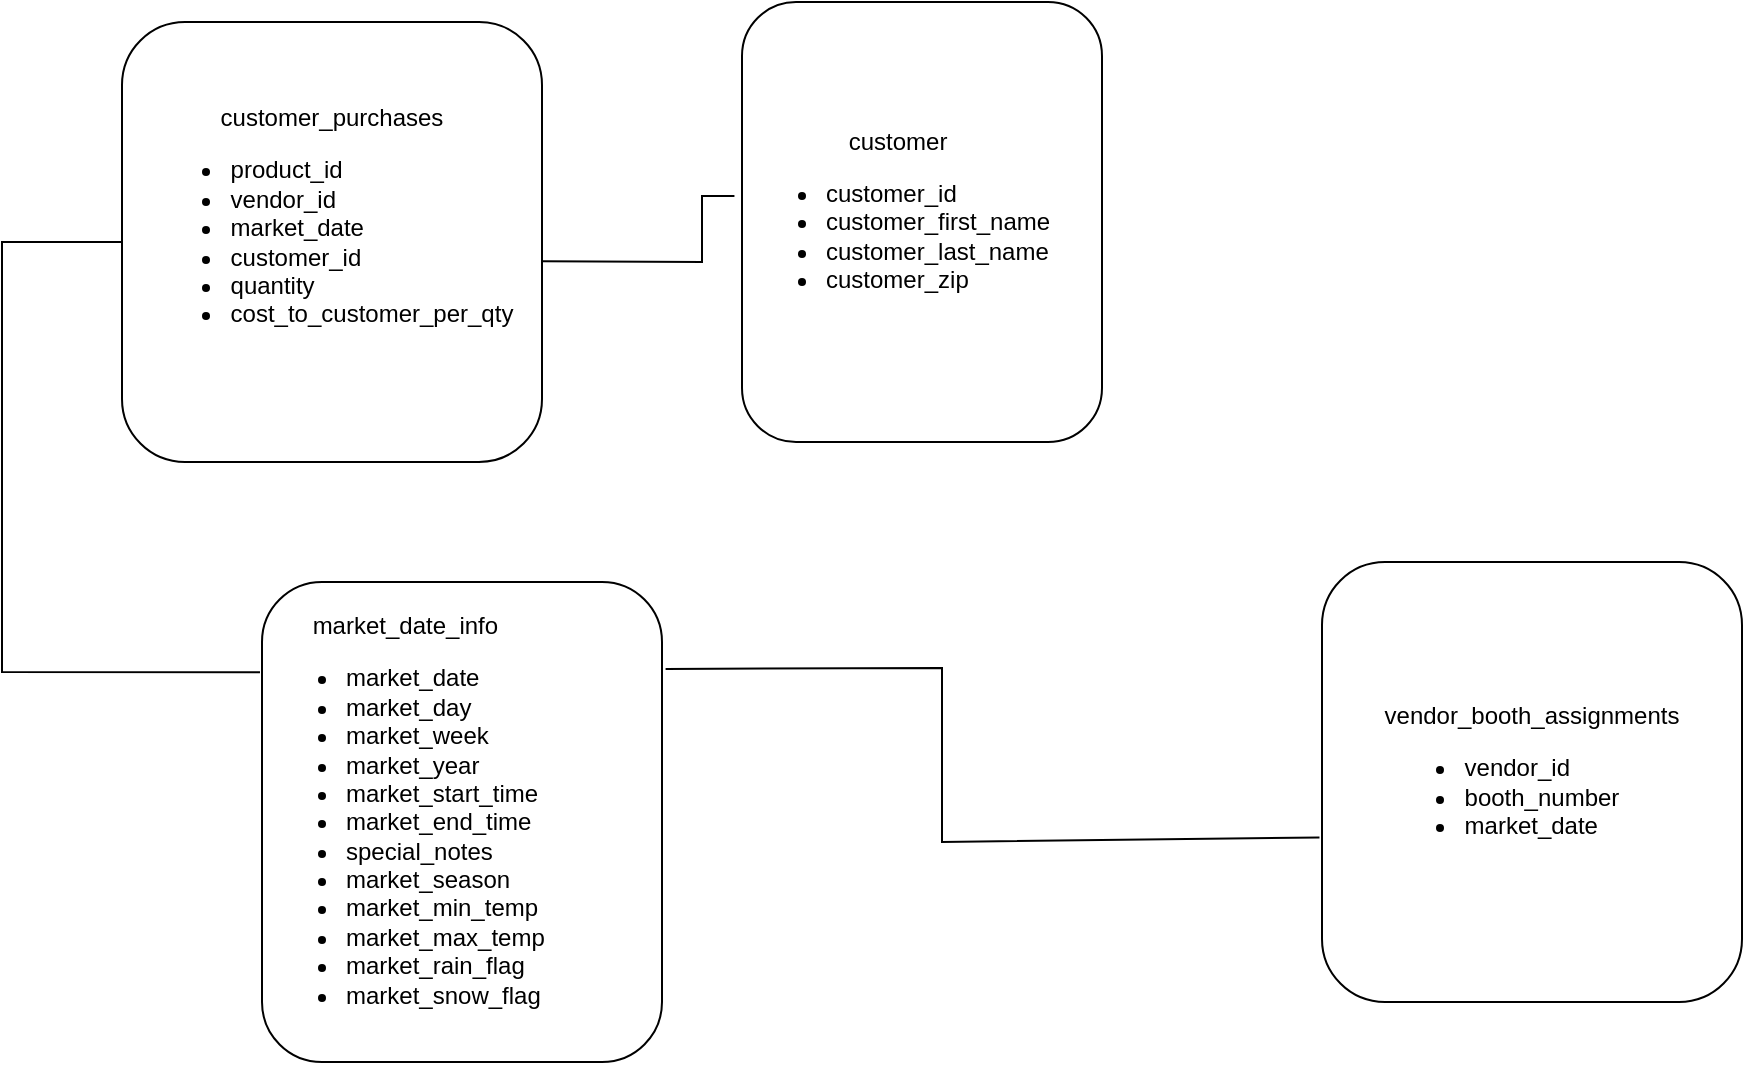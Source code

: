<mxfile version="24.4.3" type="github">
  <diagram name="Page-1" id="vUvV6zqJSZxL_KZGraZc">
    <mxGraphModel dx="2104" dy="638" grid="1" gridSize="10" guides="1" tooltips="1" connect="1" arrows="1" fold="1" page="1" pageScale="1" pageWidth="850" pageHeight="1100" math="0" shadow="0">
      <root>
        <mxCell id="0" />
        <mxCell id="1" parent="0" />
        <mxCell id="jFLMyXVB4cRsr-dYkfxx-1" value="customer_purchases&lt;div&gt;&lt;div style=&quot;text-align: left;&quot;&gt;&lt;ul&gt;&lt;li&gt;product_id&lt;/li&gt;&lt;li&gt;vendor_id&lt;/li&gt;&lt;li&gt;market_date&lt;/li&gt;&lt;li&gt;customer_id&lt;/li&gt;&lt;li&gt;quantity&lt;/li&gt;&lt;li&gt;cost_to_customer_per_qty&lt;/li&gt;&lt;/ul&gt;&lt;/div&gt;&lt;div&gt;&lt;br&gt;&lt;/div&gt;&lt;/div&gt;" style="rounded=1;whiteSpace=wrap;html=1;" vertex="1" parent="1">
          <mxGeometry x="-100" y="30" width="210" height="220" as="geometry" />
        </mxCell>
        <mxCell id="jFLMyXVB4cRsr-dYkfxx-2" value="&lt;div style=&quot;text-align: center;&quot;&gt;&lt;span style=&quot;background-color: initial;&quot;&gt;customer&lt;/span&gt;&lt;/div&gt;&lt;div&gt;&lt;ul&gt;&lt;li&gt;customer_id&lt;/li&gt;&lt;li&gt;customer_first_name&lt;/li&gt;&lt;li&gt;customer_last_name&lt;/li&gt;&lt;li&gt;customer_zip&lt;/li&gt;&lt;/ul&gt;&lt;/div&gt;" style="rounded=1;whiteSpace=wrap;html=1;align=left;" vertex="1" parent="1">
          <mxGeometry x="210" y="20" width="180" height="220" as="geometry" />
        </mxCell>
        <mxCell id="jFLMyXVB4cRsr-dYkfxx-3" value="&lt;div style=&quot;text-align: center;&quot;&gt;&lt;span style=&quot;background-color: initial;&quot;&gt;market_date_info&lt;/span&gt;&lt;/div&gt;&lt;div&gt;&lt;ul&gt;&lt;li style=&quot;&quot;&gt;market_date&lt;br&gt;&lt;/li&gt;&lt;li&gt;market_day&lt;br&gt;&lt;/li&gt;&lt;li&gt;market_week&lt;br&gt;&lt;/li&gt;&lt;li&gt;market_year&lt;br&gt;&lt;/li&gt;&lt;li&gt;market_start_time&lt;br&gt;&lt;/li&gt;&lt;li&gt;market_end_time&lt;br&gt;&lt;/li&gt;&lt;li&gt;special_notes&lt;br&gt;&lt;/li&gt;&lt;li&gt;market_season&lt;br&gt;&lt;/li&gt;&lt;li&gt;market_min_temp&lt;br&gt;&lt;/li&gt;&lt;li&gt;market_max_temp&lt;br&gt;&lt;/li&gt;&lt;li&gt;market_rain_flag&lt;br&gt;&lt;/li&gt;&lt;li&gt;market_snow_flag&lt;br&gt;&lt;/li&gt;&lt;/ul&gt;&lt;/div&gt;" style="rounded=1;whiteSpace=wrap;html=1;align=left;" vertex="1" parent="1">
          <mxGeometry x="-30" y="310" width="200" height="240" as="geometry" />
        </mxCell>
        <mxCell id="jFLMyXVB4cRsr-dYkfxx-4" value="&lt;div style=&quot;text-align: left;&quot;&gt;&lt;span style=&quot;background-color: initial;&quot;&gt;vendor_booth_assignments&lt;/span&gt;&lt;/div&gt;&lt;div&gt;&lt;ul&gt;&lt;li style=&quot;text-align: left;&quot;&gt;vendor_id&lt;br&gt;&lt;/li&gt;&lt;li style=&quot;text-align: left;&quot;&gt;booth_number&lt;br&gt;&lt;/li&gt;&lt;li style=&quot;text-align: left;&quot;&gt;market_date&lt;br&gt;&lt;/li&gt;&lt;/ul&gt;&lt;/div&gt;" style="rounded=1;whiteSpace=wrap;html=1;" vertex="1" parent="1">
          <mxGeometry x="500" y="300" width="210" height="220" as="geometry" />
        </mxCell>
        <mxCell id="jFLMyXVB4cRsr-dYkfxx-5" value="" style="endArrow=none;html=1;rounded=0;exitX=-0.021;exitY=0.441;exitDx=0;exitDy=0;exitPerimeter=0;entryX=1.001;entryY=0.544;entryDx=0;entryDy=0;entryPerimeter=0;" edge="1" parent="1" source="jFLMyXVB4cRsr-dYkfxx-2" target="jFLMyXVB4cRsr-dYkfxx-1">
          <mxGeometry width="50" height="50" relative="1" as="geometry">
            <mxPoint x="400" y="360" as="sourcePoint" />
            <mxPoint x="490" y="130" as="targetPoint" />
            <Array as="points">
              <mxPoint x="190" y="117" />
              <mxPoint x="190" y="150" />
            </Array>
          </mxGeometry>
        </mxCell>
        <mxCell id="jFLMyXVB4cRsr-dYkfxx-11" value="" style="endArrow=none;html=1;rounded=0;entryX=0;entryY=0.5;entryDx=0;entryDy=0;exitX=-0.005;exitY=0.188;exitDx=0;exitDy=0;exitPerimeter=0;" edge="1" parent="1" source="jFLMyXVB4cRsr-dYkfxx-3" target="jFLMyXVB4cRsr-dYkfxx-1">
          <mxGeometry width="50" height="50" relative="1" as="geometry">
            <mxPoint x="250" y="450" as="sourcePoint" />
            <mxPoint x="470" y="330" as="targetPoint" />
            <Array as="points">
              <mxPoint x="-160" y="355" />
              <mxPoint x="-160" y="140" />
            </Array>
          </mxGeometry>
        </mxCell>
        <mxCell id="jFLMyXVB4cRsr-dYkfxx-12" value="" style="endArrow=none;html=1;rounded=0;exitX=1.009;exitY=0.181;exitDx=0;exitDy=0;exitPerimeter=0;entryX=-0.006;entryY=0.626;entryDx=0;entryDy=0;entryPerimeter=0;" edge="1" parent="1" source="jFLMyXVB4cRsr-dYkfxx-3" target="jFLMyXVB4cRsr-dYkfxx-4">
          <mxGeometry width="50" height="50" relative="1" as="geometry">
            <mxPoint x="360" y="360" as="sourcePoint" />
            <mxPoint x="410" y="310" as="targetPoint" />
            <Array as="points">
              <mxPoint x="310" y="353" />
              <mxPoint x="310" y="440" />
            </Array>
          </mxGeometry>
        </mxCell>
      </root>
    </mxGraphModel>
  </diagram>
</mxfile>
